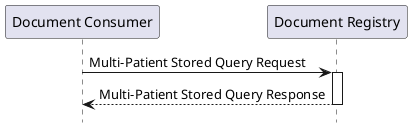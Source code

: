 @startuml
hide footbox

participant "Document Consumer" as CON
participant "Document Registry" as REG

CON -> REG : Multi-Patient Stored Query Request
activate REG
REG --> CON : Multi-Patient Stored Query Response
deactivate REG


@enduml